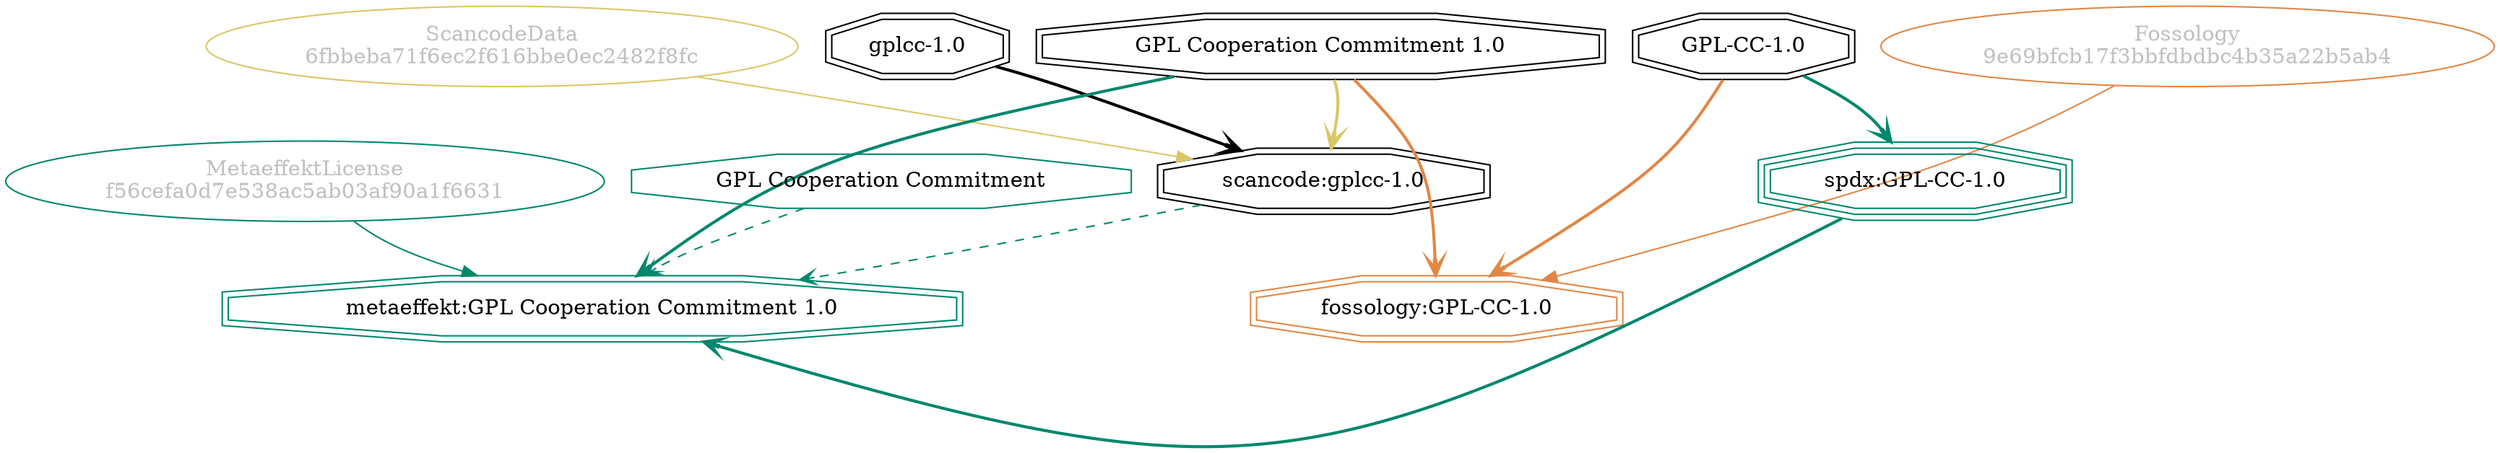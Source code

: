 strict digraph {
    node [shape=box];
    graph [splines=curved];
    16721 [label="ScancodeData\n6fbbeba71f6ec2f616bbe0ec2482f8fc"
          ,fontcolor=gray
          ,color="#dac767"
          ,fillcolor="beige;1"
          ,shape=ellipse];
    16722 [label="scancode:gplcc-1.0"
          ,shape=doubleoctagon];
    16723 [label="gplcc-1.0"
          ,shape=doubleoctagon];
    16724 [label="GPL Cooperation Commitment 1.0"
          ,shape=doubleoctagon];
    27805 [label="Fossology\n9e69bfcb17f3bbfdbdbc4b35a22b5ab4"
          ,fontcolor=gray
          ,color="#e18745"
          ,fillcolor="beige;1"
          ,shape=ellipse];
    27806 [label="fossology:GPL-CC-1.0"
          ,color="#e18745"
          ,shape=doubleoctagon];
    27807 [label="GPL-CC-1.0"
          ,shape=doubleoctagon];
    42214 [label="MetaeffektLicense\nf56cefa0d7e538ac5ab03af90a1f6631"
          ,fontcolor=gray
          ,color="#00876c"
          ,fillcolor="beige;1"
          ,shape=ellipse];
    42215 [label="metaeffekt:GPL Cooperation Commitment 1.0"
          ,color="#00876c"
          ,shape=doubleoctagon];
    42216 [label="spdx:GPL-CC-1.0"
          ,color="#00876c"
          ,shape=tripleoctagon];
    42217 [label="GPL Cooperation Commitment"
          ,color="#00876c"
          ,shape=octagon];
    16721 -> 16722 [weight=0.5
                   ,color="#dac767"];
    16722 -> 42215 [style=dashed
                   ,arrowhead=vee
                   ,weight=0.5
                   ,color="#00876c"];
    16723 -> 16722 [style=bold
                   ,arrowhead=vee
                   ,weight=0.7];
    16724 -> 16722 [style=bold
                   ,arrowhead=vee
                   ,weight=0.7
                   ,color="#dac767"];
    16724 -> 27806 [style=bold
                   ,arrowhead=vee
                   ,weight=0.7
                   ,color="#e18745"];
    16724 -> 42215 [style=bold
                   ,arrowhead=vee
                   ,weight=0.7
                   ,color="#00876c"];
    27805 -> 27806 [weight=0.5
                   ,color="#e18745"];
    27807 -> 27806 [style=bold
                   ,arrowhead=vee
                   ,weight=0.7
                   ,color="#e18745"];
    27807 -> 42216 [style=bold
                   ,arrowhead=vee
                   ,weight=0.7
                   ,color="#00876c"];
    42214 -> 42215 [weight=0.5
                   ,color="#00876c"];
    42216 -> 42215 [style=bold
                   ,arrowhead=vee
                   ,weight=0.7
                   ,color="#00876c"];
    42217 -> 42215 [style=dashed
                   ,arrowhead=vee
                   ,weight=0.5
                   ,color="#00876c"];
}
